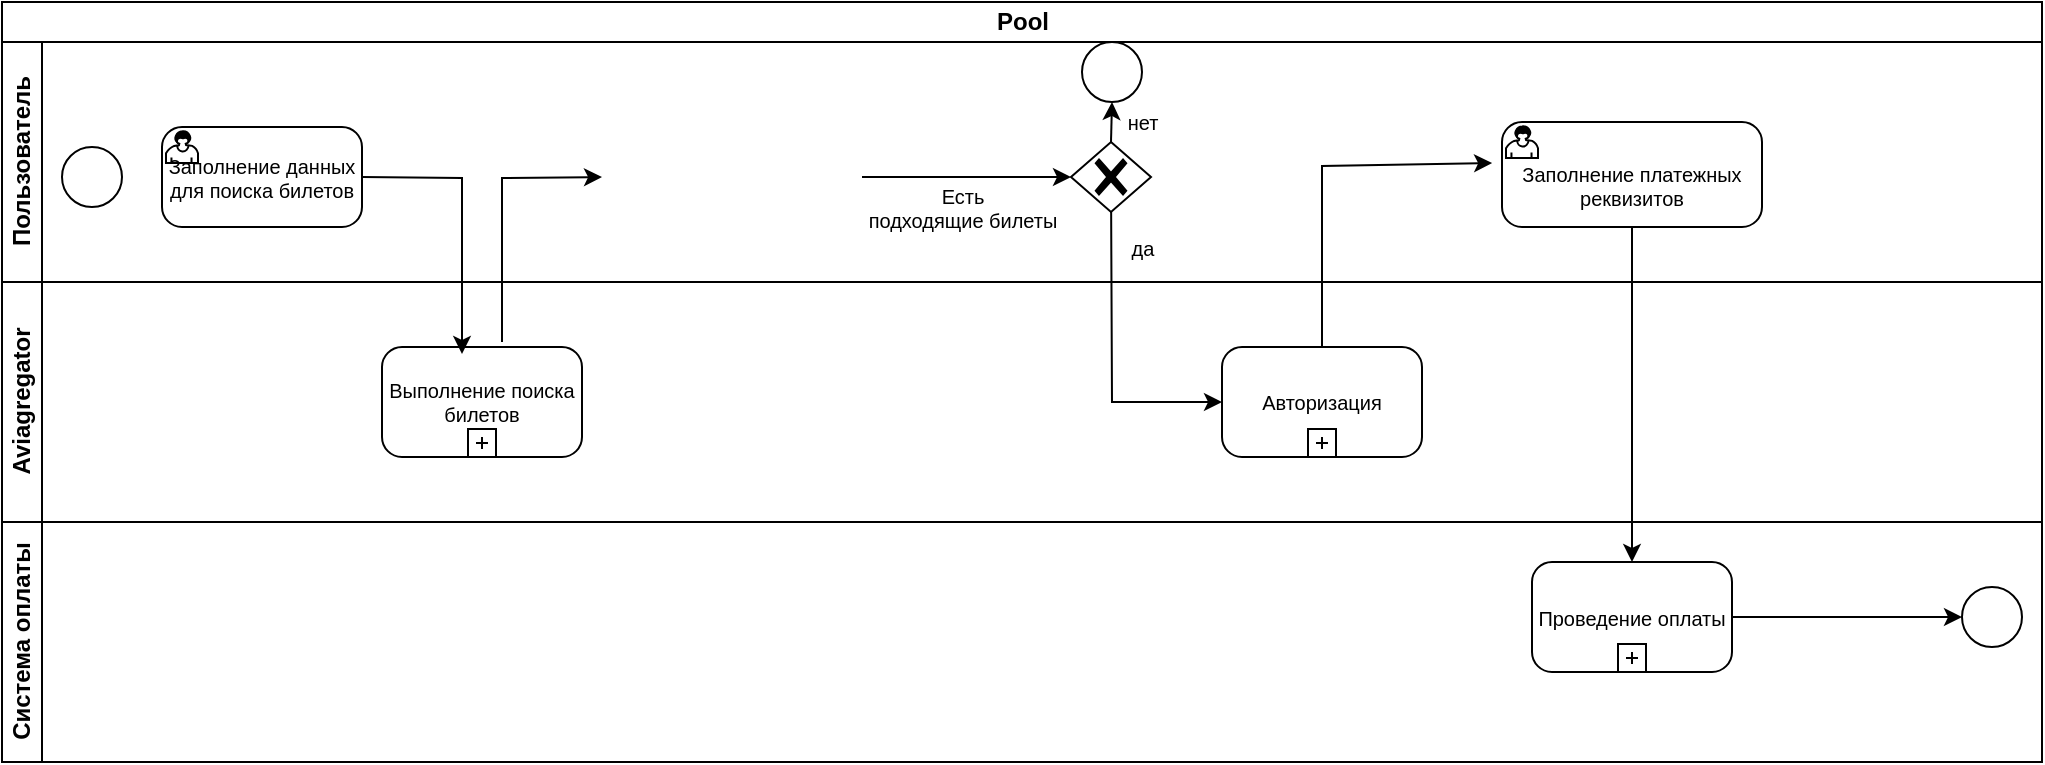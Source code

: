 <mxfile version="16.0.3" type="github">
  <diagram id="C5RBs43oDa-KdzZeNtuy" name="Page-1">
    <mxGraphModel dx="1268" dy="643" grid="1" gridSize="10" guides="1" tooltips="1" connect="1" arrows="1" fold="1" page="1" pageScale="1" pageWidth="1169" pageHeight="827" math="0" shadow="0">
      <root>
        <mxCell id="WIyWlLk6GJQsqaUBKTNV-0" />
        <mxCell id="WIyWlLk6GJQsqaUBKTNV-1" parent="WIyWlLk6GJQsqaUBKTNV-0" />
        <mxCell id="4U-_wcp4zjPsLQzwcgvi-11" value="Pool" style="swimlane;html=1;childLayout=stackLayout;resizeParent=1;resizeParentMax=0;horizontal=1;startSize=20;horizontalStack=0;" vertex="1" parent="WIyWlLk6GJQsqaUBKTNV-1">
          <mxGeometry x="30" y="40" width="1020" height="380" as="geometry" />
        </mxCell>
        <mxCell id="4U-_wcp4zjPsLQzwcgvi-12" value="Пользователь" style="swimlane;html=1;startSize=20;horizontal=0;" vertex="1" parent="4U-_wcp4zjPsLQzwcgvi-11">
          <mxGeometry y="20" width="1020" height="120" as="geometry" />
        </mxCell>
        <mxCell id="4U-_wcp4zjPsLQzwcgvi-6" value="Заполнение данных для поиска билетов" style="points=[[0.25,0,0],[0.5,0,0],[0.75,0,0],[1,0.25,0],[1,0.5,0],[1,0.75,0],[0.75,1,0],[0.5,1,0],[0.25,1,0],[0,0.75,0],[0,0.5,0],[0,0.25,0]];shape=mxgraph.bpmn.task;whiteSpace=wrap;rectStyle=rounded;size=10;taskMarker=user;fontSize=10;" vertex="1" parent="4U-_wcp4zjPsLQzwcgvi-12">
          <mxGeometry x="80" y="42.5" width="100" height="50" as="geometry" />
        </mxCell>
        <mxCell id="4U-_wcp4zjPsLQzwcgvi-30" style="edgeStyle=orthogonalEdgeStyle;rounded=0;orthogonalLoop=1;jettySize=auto;html=1;exitX=0.5;exitY=0;exitDx=0;exitDy=0;exitPerimeter=0;entryX=0.5;entryY=1;entryDx=0;entryDy=0;fontSize=10;" edge="1" parent="4U-_wcp4zjPsLQzwcgvi-12" source="4U-_wcp4zjPsLQzwcgvi-17" target="4U-_wcp4zjPsLQzwcgvi-27">
          <mxGeometry relative="1" as="geometry" />
        </mxCell>
        <mxCell id="4U-_wcp4zjPsLQzwcgvi-17" value="" style="points=[[0.25,0.25,0],[0.5,0,0],[0.75,0.25,0],[1,0.5,0],[0.75,0.75,0],[0.5,1,0],[0.25,0.75,0],[0,0.5,0]];shape=mxgraph.bpmn.gateway2;html=1;verticalLabelPosition=bottom;labelBackgroundColor=#ffffff;verticalAlign=top;align=center;perimeter=rhombusPerimeter;outlineConnect=0;outline=none;symbol=none;gwType=exclusive;" vertex="1" parent="4U-_wcp4zjPsLQzwcgvi-12">
          <mxGeometry x="534.5" y="50" width="40" height="35" as="geometry" />
        </mxCell>
        <mxCell id="4U-_wcp4zjPsLQzwcgvi-18" value="&#xa;Заполнение платежных реквизитов" style="points=[[0.25,0,0],[0.5,0,0],[0.75,0,0],[1,0.25,0],[1,0.5,0],[1,0.75,0],[0.75,1,0],[0.5,1,0],[0.25,1,0],[0,0.75,0],[0,0.5,0],[0,0.25,0]];shape=mxgraph.bpmn.task;whiteSpace=wrap;rectStyle=rounded;size=10;taskMarker=user;fontSize=10;" vertex="1" parent="4U-_wcp4zjPsLQzwcgvi-12">
          <mxGeometry x="750" y="40" width="130" height="52.5" as="geometry" />
        </mxCell>
        <mxCell id="4U-_wcp4zjPsLQzwcgvi-22" value="" style="endArrow=classic;html=1;rounded=0;fontSize=10;exitX=1;exitY=0.5;exitDx=0;exitDy=0;exitPerimeter=0;entryX=0;entryY=0.5;entryDx=0;entryDy=0;entryPerimeter=0;labelBackgroundColor=none;" edge="1" parent="4U-_wcp4zjPsLQzwcgvi-12" target="4U-_wcp4zjPsLQzwcgvi-17">
          <mxGeometry width="50" height="50" relative="1" as="geometry">
            <mxPoint x="430" y="67.5" as="sourcePoint" />
            <mxPoint x="440" y="210" as="targetPoint" />
          </mxGeometry>
        </mxCell>
        <mxCell id="4U-_wcp4zjPsLQzwcgvi-39" value="&lt;div&gt;Есть &lt;br&gt;&lt;/div&gt;&lt;div&gt;подходящие билеты&lt;/div&gt;" style="edgeLabel;html=1;align=center;verticalAlign=middle;resizable=0;points=[];fontSize=10;labelBackgroundColor=none;" vertex="1" connectable="0" parent="4U-_wcp4zjPsLQzwcgvi-22">
          <mxGeometry x="-0.33" y="1" relative="1" as="geometry">
            <mxPoint x="15" y="16" as="offset" />
          </mxGeometry>
        </mxCell>
        <mxCell id="4U-_wcp4zjPsLQzwcgvi-26" value="" style="ellipse;whiteSpace=wrap;html=1;aspect=fixed;fontSize=10;" vertex="1" parent="4U-_wcp4zjPsLQzwcgvi-12">
          <mxGeometry x="30" y="52.5" width="30" height="30" as="geometry" />
        </mxCell>
        <mxCell id="4U-_wcp4zjPsLQzwcgvi-27" value="" style="ellipse;whiteSpace=wrap;html=1;aspect=fixed;fontSize=10;" vertex="1" parent="4U-_wcp4zjPsLQzwcgvi-12">
          <mxGeometry x="540" width="30" height="30" as="geometry" />
        </mxCell>
        <mxCell id="4U-_wcp4zjPsLQzwcgvi-41" value="да" style="text;html=1;align=center;verticalAlign=middle;resizable=0;points=[];autosize=1;strokeColor=none;fillColor=none;fontSize=10;" vertex="1" parent="4U-_wcp4zjPsLQzwcgvi-12">
          <mxGeometry x="555" y="92.5" width="30" height="20" as="geometry" />
        </mxCell>
        <mxCell id="4U-_wcp4zjPsLQzwcgvi-13" value="Aviagregator" style="swimlane;html=1;startSize=20;horizontal=0;" vertex="1" parent="4U-_wcp4zjPsLQzwcgvi-11">
          <mxGeometry y="140" width="1020" height="120" as="geometry" />
        </mxCell>
        <mxCell id="4U-_wcp4zjPsLQzwcgvi-15" value="Выполнение поиска билетов" style="points=[[0.25,0,0],[0.5,0,0],[0.75,0,0],[1,0.25,0],[1,0.5,0],[1,0.75,0],[0.75,1,0],[0.5,1,0],[0.25,1,0],[0,0.75,0],[0,0.5,0],[0,0.25,0]];shape=mxgraph.bpmn.task;whiteSpace=wrap;rectStyle=rounded;size=10;taskMarker=abstract;isLoopSub=1;fontSize=10;" vertex="1" parent="4U-_wcp4zjPsLQzwcgvi-13">
          <mxGeometry x="190" y="32.5" width="100" height="55" as="geometry" />
        </mxCell>
        <mxCell id="4U-_wcp4zjPsLQzwcgvi-20" value="Авторизация" style="points=[[0.25,0,0],[0.5,0,0],[0.75,0,0],[1,0.25,0],[1,0.5,0],[1,0.75,0],[0.75,1,0],[0.5,1,0],[0.25,1,0],[0,0.75,0],[0,0.5,0],[0,0.25,0]];shape=mxgraph.bpmn.task;whiteSpace=wrap;rectStyle=rounded;size=10;taskMarker=abstract;isLoopSub=1;fontSize=10;" vertex="1" parent="4U-_wcp4zjPsLQzwcgvi-13">
          <mxGeometry x="610" y="32.5" width="100" height="55" as="geometry" />
        </mxCell>
        <mxCell id="4U-_wcp4zjPsLQzwcgvi-21" value="" style="endArrow=classic;html=1;rounded=0;fontSize=10;exitX=1;exitY=0.5;exitDx=0;exitDy=0;exitPerimeter=0;" edge="1" parent="4U-_wcp4zjPsLQzwcgvi-11" source="4U-_wcp4zjPsLQzwcgvi-6">
          <mxGeometry width="50" height="50" relative="1" as="geometry">
            <mxPoint x="170" y="120" as="sourcePoint" />
            <mxPoint x="230" y="176" as="targetPoint" />
            <Array as="points">
              <mxPoint x="230" y="88" />
            </Array>
          </mxGeometry>
        </mxCell>
        <mxCell id="4U-_wcp4zjPsLQzwcgvi-25" value="" style="endArrow=classic;html=1;rounded=0;fontSize=10;entryX=0;entryY=0.5;entryDx=0;entryDy=0;entryPerimeter=0;" edge="1" parent="4U-_wcp4zjPsLQzwcgvi-11">
          <mxGeometry width="50" height="50" relative="1" as="geometry">
            <mxPoint x="250" y="170" as="sourcePoint" />
            <mxPoint x="300" y="87.5" as="targetPoint" />
            <Array as="points">
              <mxPoint x="250" y="88" />
            </Array>
          </mxGeometry>
        </mxCell>
        <mxCell id="4U-_wcp4zjPsLQzwcgvi-29" value="" style="endArrow=classic;html=1;rounded=0;fontSize=10;entryX=0;entryY=0.5;entryDx=0;entryDy=0;entryPerimeter=0;" edge="1" parent="4U-_wcp4zjPsLQzwcgvi-11" source="4U-_wcp4zjPsLQzwcgvi-17" target="4U-_wcp4zjPsLQzwcgvi-20">
          <mxGeometry width="50" height="50" relative="1" as="geometry">
            <mxPoint x="370" y="140" as="sourcePoint" />
            <mxPoint x="610" y="210" as="targetPoint" />
            <Array as="points">
              <mxPoint x="555" y="200" />
            </Array>
          </mxGeometry>
        </mxCell>
        <mxCell id="4U-_wcp4zjPsLQzwcgvi-31" value="" style="endArrow=classic;html=1;rounded=0;fontSize=10;exitX=0.5;exitY=0;exitDx=0;exitDy=0;exitPerimeter=0;entryX=-0.038;entryY=0.39;entryDx=0;entryDy=0;entryPerimeter=0;" edge="1" parent="4U-_wcp4zjPsLQzwcgvi-11" source="4U-_wcp4zjPsLQzwcgvi-20" target="4U-_wcp4zjPsLQzwcgvi-18">
          <mxGeometry width="50" height="50" relative="1" as="geometry">
            <mxPoint x="370" y="200" as="sourcePoint" />
            <mxPoint x="420" y="150" as="targetPoint" />
            <Array as="points">
              <mxPoint x="660" y="82" />
            </Array>
          </mxGeometry>
        </mxCell>
        <mxCell id="4U-_wcp4zjPsLQzwcgvi-33" style="edgeStyle=orthogonalEdgeStyle;rounded=0;orthogonalLoop=1;jettySize=auto;html=1;exitX=0.5;exitY=1;exitDx=0;exitDy=0;exitPerimeter=0;entryX=0.5;entryY=0;entryDx=0;entryDy=0;entryPerimeter=0;fontSize=10;" edge="1" parent="4U-_wcp4zjPsLQzwcgvi-11" source="4U-_wcp4zjPsLQzwcgvi-18" target="4U-_wcp4zjPsLQzwcgvi-19">
          <mxGeometry relative="1" as="geometry" />
        </mxCell>
        <mxCell id="4U-_wcp4zjPsLQzwcgvi-14" value="Система оплаты" style="swimlane;html=1;startSize=20;horizontal=0;" vertex="1" parent="4U-_wcp4zjPsLQzwcgvi-11">
          <mxGeometry y="260" width="1020" height="120" as="geometry" />
        </mxCell>
        <mxCell id="4U-_wcp4zjPsLQzwcgvi-19" value="Проведение оплаты" style="points=[[0.25,0,0],[0.5,0,0],[0.75,0,0],[1,0.25,0],[1,0.5,0],[1,0.75,0],[0.75,1,0],[0.5,1,0],[0.25,1,0],[0,0.75,0],[0,0.5,0],[0,0.25,0]];shape=mxgraph.bpmn.task;whiteSpace=wrap;rectStyle=rounded;size=10;taskMarker=abstract;isLoopSub=1;fontSize=10;" vertex="1" parent="4U-_wcp4zjPsLQzwcgvi-14">
          <mxGeometry x="765" y="20" width="100" height="55" as="geometry" />
        </mxCell>
        <mxCell id="4U-_wcp4zjPsLQzwcgvi-34" value="" style="ellipse;whiteSpace=wrap;html=1;aspect=fixed;fontSize=10;" vertex="1" parent="4U-_wcp4zjPsLQzwcgvi-14">
          <mxGeometry x="980" y="32.5" width="30" height="30" as="geometry" />
        </mxCell>
        <mxCell id="4U-_wcp4zjPsLQzwcgvi-38" value="" style="endArrow=classic;html=1;rounded=0;fontSize=10;exitX=1;exitY=0.5;exitDx=0;exitDy=0;exitPerimeter=0;entryX=0;entryY=0.5;entryDx=0;entryDy=0;" edge="1" parent="4U-_wcp4zjPsLQzwcgvi-14" source="4U-_wcp4zjPsLQzwcgvi-19" target="4U-_wcp4zjPsLQzwcgvi-34">
          <mxGeometry width="50" height="50" relative="1" as="geometry">
            <mxPoint x="510" y="30" as="sourcePoint" />
            <mxPoint x="560" y="-20" as="targetPoint" />
          </mxGeometry>
        </mxCell>
        <mxCell id="4U-_wcp4zjPsLQzwcgvi-40" value="нет" style="text;html=1;align=center;verticalAlign=middle;resizable=0;points=[];autosize=1;strokeColor=none;fillColor=none;fontSize=10;" vertex="1" parent="WIyWlLk6GJQsqaUBKTNV-1">
          <mxGeometry x="585" y="90" width="30" height="20" as="geometry" />
        </mxCell>
      </root>
    </mxGraphModel>
  </diagram>
</mxfile>
